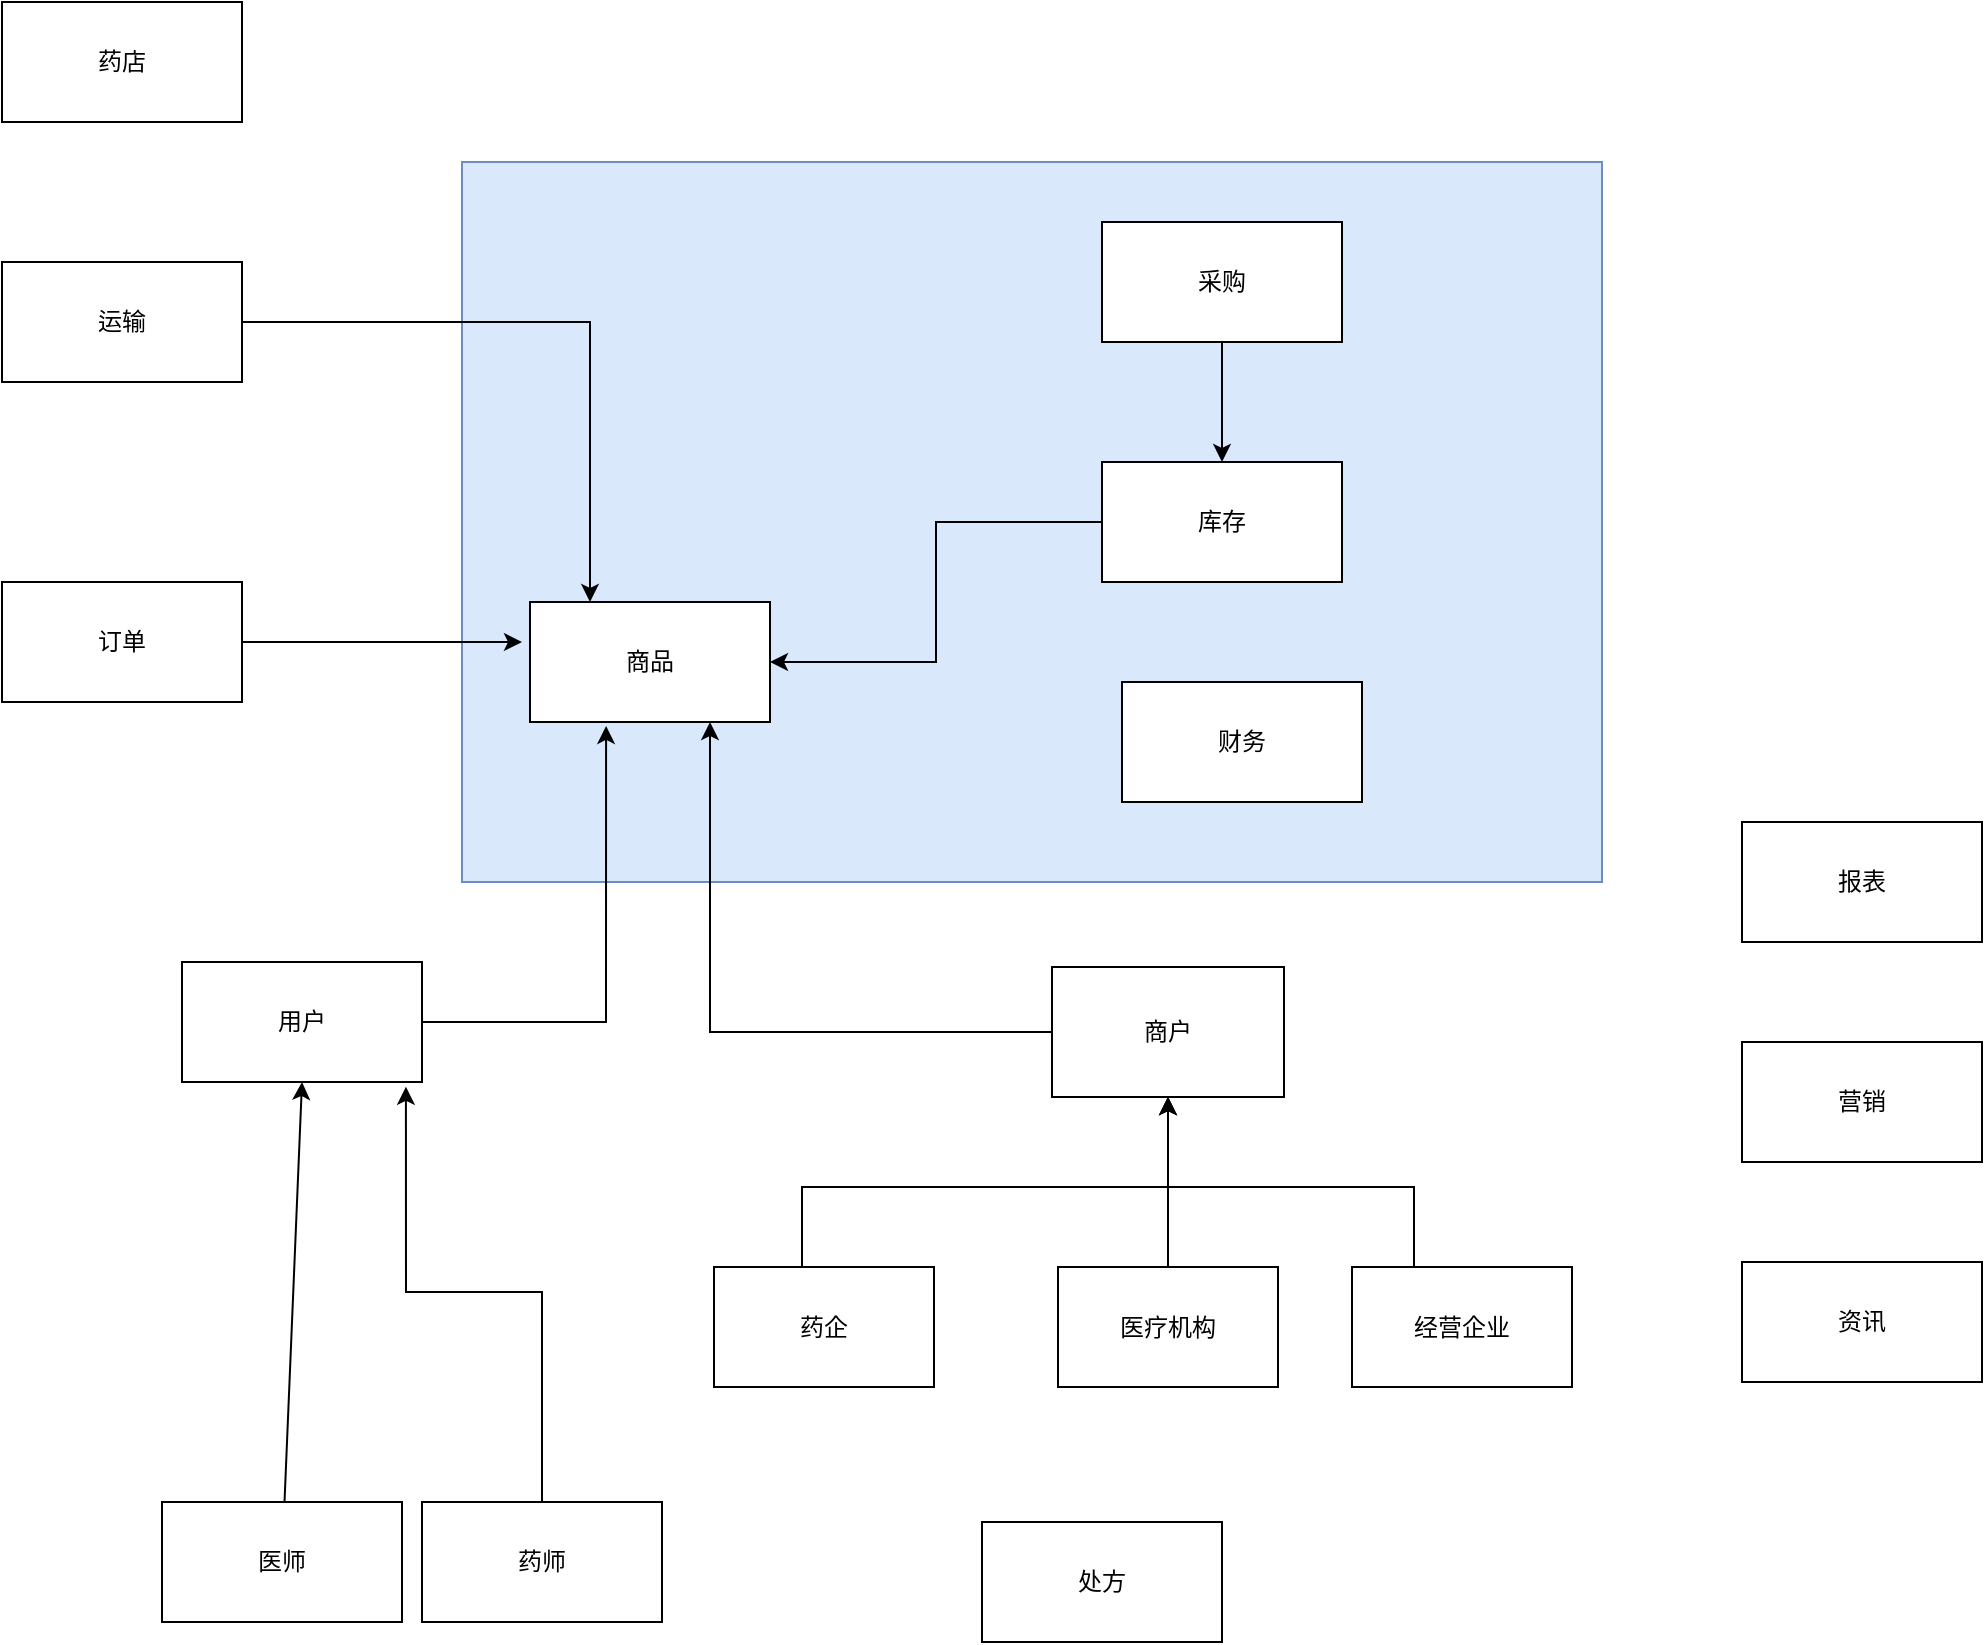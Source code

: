 <mxfile version="21.3.2" type="github">
  <diagram name="Page-1" id="b5b7bab2-c9e2-2cf4-8b2a-24fd1a2a6d21">
    <mxGraphModel dx="1399" dy="813" grid="1" gridSize="10" guides="1" tooltips="1" connect="1" arrows="1" fold="1" page="1" pageScale="1" pageWidth="827" pageHeight="1169" background="none" math="0" shadow="0">
      <root>
        <mxCell id="0" />
        <mxCell id="1" parent="0" />
        <mxCell id="NLb3KwNzrhoPw6QWM6QT-44" value="" style="rounded=0;whiteSpace=wrap;html=1;fillColor=#dae8fc;strokeColor=#6c8ebf;" vertex="1" parent="1">
          <mxGeometry x="380" y="290" width="570" height="360" as="geometry" />
        </mxCell>
        <mxCell id="NLb3KwNzrhoPw6QWM6QT-1" value="商品" style="rounded=0;whiteSpace=wrap;html=1;" vertex="1" parent="1">
          <mxGeometry x="414" y="510" width="120" height="60" as="geometry" />
        </mxCell>
        <mxCell id="NLb3KwNzrhoPw6QWM6QT-37" style="edgeStyle=orthogonalEdgeStyle;rounded=0;orthogonalLoop=1;jettySize=auto;html=1;" edge="1" parent="1" source="NLb3KwNzrhoPw6QWM6QT-2">
          <mxGeometry relative="1" as="geometry">
            <mxPoint x="410" y="530" as="targetPoint" />
          </mxGeometry>
        </mxCell>
        <mxCell id="NLb3KwNzrhoPw6QWM6QT-2" value="订单" style="rounded=0;whiteSpace=wrap;html=1;" vertex="1" parent="1">
          <mxGeometry x="150" y="500" width="120" height="60" as="geometry" />
        </mxCell>
        <mxCell id="NLb3KwNzrhoPw6QWM6QT-36" style="edgeStyle=orthogonalEdgeStyle;rounded=0;orthogonalLoop=1;jettySize=auto;html=1;entryX=0.25;entryY=0;entryDx=0;entryDy=0;" edge="1" parent="1" source="NLb3KwNzrhoPw6QWM6QT-4" target="NLb3KwNzrhoPw6QWM6QT-1">
          <mxGeometry relative="1" as="geometry" />
        </mxCell>
        <mxCell id="NLb3KwNzrhoPw6QWM6QT-4" value="运输" style="rounded=0;whiteSpace=wrap;html=1;" vertex="1" parent="1">
          <mxGeometry x="150" y="340" width="120" height="60" as="geometry" />
        </mxCell>
        <mxCell id="NLb3KwNzrhoPw6QWM6QT-33" style="edgeStyle=orthogonalEdgeStyle;rounded=0;orthogonalLoop=1;jettySize=auto;html=1;entryX=1;entryY=0.5;entryDx=0;entryDy=0;" edge="1" parent="1" source="NLb3KwNzrhoPw6QWM6QT-6" target="NLb3KwNzrhoPw6QWM6QT-1">
          <mxGeometry relative="1" as="geometry" />
        </mxCell>
        <mxCell id="NLb3KwNzrhoPw6QWM6QT-6" value="库存" style="rounded=0;whiteSpace=wrap;html=1;" vertex="1" parent="1">
          <mxGeometry x="700" y="440" width="120" height="60" as="geometry" />
        </mxCell>
        <mxCell id="NLb3KwNzrhoPw6QWM6QT-35" style="edgeStyle=orthogonalEdgeStyle;rounded=0;orthogonalLoop=1;jettySize=auto;html=1;entryX=0.5;entryY=0;entryDx=0;entryDy=0;" edge="1" parent="1" source="NLb3KwNzrhoPw6QWM6QT-8" target="NLb3KwNzrhoPw6QWM6QT-6">
          <mxGeometry relative="1" as="geometry" />
        </mxCell>
        <mxCell id="NLb3KwNzrhoPw6QWM6QT-8" value="采购" style="rounded=0;whiteSpace=wrap;html=1;" vertex="1" parent="1">
          <mxGeometry x="700" y="320" width="120" height="60" as="geometry" />
        </mxCell>
        <mxCell id="NLb3KwNzrhoPw6QWM6QT-30" style="edgeStyle=orthogonalEdgeStyle;rounded=0;orthogonalLoop=1;jettySize=auto;html=1;entryX=0.317;entryY=1.033;entryDx=0;entryDy=0;entryPerimeter=0;" edge="1" parent="1" source="NLb3KwNzrhoPw6QWM6QT-10" target="NLb3KwNzrhoPw6QWM6QT-1">
          <mxGeometry relative="1" as="geometry" />
        </mxCell>
        <mxCell id="NLb3KwNzrhoPw6QWM6QT-10" value="用户" style="rounded=0;whiteSpace=wrap;html=1;" vertex="1" parent="1">
          <mxGeometry x="240" y="690" width="120" height="60" as="geometry" />
        </mxCell>
        <mxCell id="NLb3KwNzrhoPw6QWM6QT-34" style="edgeStyle=orthogonalEdgeStyle;rounded=0;orthogonalLoop=1;jettySize=auto;html=1;entryX=0.75;entryY=1;entryDx=0;entryDy=0;" edge="1" parent="1" source="NLb3KwNzrhoPw6QWM6QT-11" target="NLb3KwNzrhoPw6QWM6QT-1">
          <mxGeometry relative="1" as="geometry" />
        </mxCell>
        <mxCell id="NLb3KwNzrhoPw6QWM6QT-11" value="商户" style="rounded=0;whiteSpace=wrap;html=1;" vertex="1" parent="1">
          <mxGeometry x="675" y="692.5" width="116" height="65" as="geometry" />
        </mxCell>
        <mxCell id="NLb3KwNzrhoPw6QWM6QT-18" style="edgeStyle=orthogonalEdgeStyle;rounded=0;orthogonalLoop=1;jettySize=auto;html=1;entryX=0.5;entryY=1;entryDx=0;entryDy=0;" edge="1" parent="1" target="NLb3KwNzrhoPw6QWM6QT-11">
          <mxGeometry relative="1" as="geometry">
            <mxPoint x="550" y="842.5" as="sourcePoint" />
            <Array as="points">
              <mxPoint x="550" y="802.5" />
              <mxPoint x="733" y="802.5" />
            </Array>
          </mxGeometry>
        </mxCell>
        <mxCell id="NLb3KwNzrhoPw6QWM6QT-12" value="药企" style="rounded=0;whiteSpace=wrap;html=1;" vertex="1" parent="1">
          <mxGeometry x="506" y="842.5" width="110" height="60" as="geometry" />
        </mxCell>
        <mxCell id="NLb3KwNzrhoPw6QWM6QT-19" style="edgeStyle=orthogonalEdgeStyle;rounded=0;orthogonalLoop=1;jettySize=auto;html=1;entryX=0.5;entryY=1;entryDx=0;entryDy=0;" edge="1" parent="1" source="NLb3KwNzrhoPw6QWM6QT-13" target="NLb3KwNzrhoPw6QWM6QT-11">
          <mxGeometry relative="1" as="geometry" />
        </mxCell>
        <mxCell id="NLb3KwNzrhoPw6QWM6QT-13" value="医疗机构" style="rounded=0;whiteSpace=wrap;html=1;" vertex="1" parent="1">
          <mxGeometry x="678" y="842.5" width="110" height="60" as="geometry" />
        </mxCell>
        <mxCell id="NLb3KwNzrhoPw6QWM6QT-21" style="edgeStyle=orthogonalEdgeStyle;rounded=0;orthogonalLoop=1;jettySize=auto;html=1;" edge="1" parent="1" source="NLb3KwNzrhoPw6QWM6QT-14" target="NLb3KwNzrhoPw6QWM6QT-11">
          <mxGeometry relative="1" as="geometry">
            <Array as="points">
              <mxPoint x="856" y="802.5" />
              <mxPoint x="733" y="802.5" />
            </Array>
          </mxGeometry>
        </mxCell>
        <mxCell id="NLb3KwNzrhoPw6QWM6QT-14" value="经营企业" style="rounded=0;whiteSpace=wrap;html=1;" vertex="1" parent="1">
          <mxGeometry x="825" y="842.5" width="110" height="60" as="geometry" />
        </mxCell>
        <mxCell id="NLb3KwNzrhoPw6QWM6QT-15" value="营销" style="rounded=0;whiteSpace=wrap;html=1;" vertex="1" parent="1">
          <mxGeometry x="1020" y="730" width="120" height="60" as="geometry" />
        </mxCell>
        <mxCell id="NLb3KwNzrhoPw6QWM6QT-16" value="医师" style="rounded=0;whiteSpace=wrap;html=1;" vertex="1" parent="1">
          <mxGeometry x="230" y="960" width="120" height="60" as="geometry" />
        </mxCell>
        <mxCell id="NLb3KwNzrhoPw6QWM6QT-17" value="" style="endArrow=classic;html=1;rounded=0;entryX=0.5;entryY=1;entryDx=0;entryDy=0;" edge="1" parent="1" source="NLb3KwNzrhoPw6QWM6QT-16" target="NLb3KwNzrhoPw6QWM6QT-10">
          <mxGeometry width="50" height="50" relative="1" as="geometry">
            <mxPoint x="180" y="810" as="sourcePoint" />
            <mxPoint x="230" y="760" as="targetPoint" />
          </mxGeometry>
        </mxCell>
        <mxCell id="NLb3KwNzrhoPw6QWM6QT-22" value="药店" style="rounded=0;whiteSpace=wrap;html=1;" vertex="1" parent="1">
          <mxGeometry x="150" y="210" width="120" height="60" as="geometry" />
        </mxCell>
        <mxCell id="NLb3KwNzrhoPw6QWM6QT-38" value="财务" style="rounded=0;whiteSpace=wrap;html=1;" vertex="1" parent="1">
          <mxGeometry x="710" y="550" width="120" height="60" as="geometry" />
        </mxCell>
        <mxCell id="NLb3KwNzrhoPw6QWM6QT-39" value="处方" style="rounded=0;whiteSpace=wrap;html=1;" vertex="1" parent="1">
          <mxGeometry x="640" y="970" width="120" height="60" as="geometry" />
        </mxCell>
        <mxCell id="NLb3KwNzrhoPw6QWM6QT-41" value="资讯" style="rounded=0;whiteSpace=wrap;html=1;" vertex="1" parent="1">
          <mxGeometry x="1020" y="840" width="120" height="60" as="geometry" />
        </mxCell>
        <mxCell id="NLb3KwNzrhoPw6QWM6QT-42" value="报表" style="rounded=0;whiteSpace=wrap;html=1;" vertex="1" parent="1">
          <mxGeometry x="1020" y="620" width="120" height="60" as="geometry" />
        </mxCell>
        <mxCell id="NLb3KwNzrhoPw6QWM6QT-48" style="edgeStyle=orthogonalEdgeStyle;rounded=0;orthogonalLoop=1;jettySize=auto;html=1;entryX=0.933;entryY=1.04;entryDx=0;entryDy=0;entryPerimeter=0;" edge="1" parent="1" source="NLb3KwNzrhoPw6QWM6QT-45" target="NLb3KwNzrhoPw6QWM6QT-10">
          <mxGeometry relative="1" as="geometry" />
        </mxCell>
        <mxCell id="NLb3KwNzrhoPw6QWM6QT-45" value="药师" style="rounded=0;whiteSpace=wrap;html=1;" vertex="1" parent="1">
          <mxGeometry x="360" y="960" width="120" height="60" as="geometry" />
        </mxCell>
      </root>
    </mxGraphModel>
  </diagram>
</mxfile>
